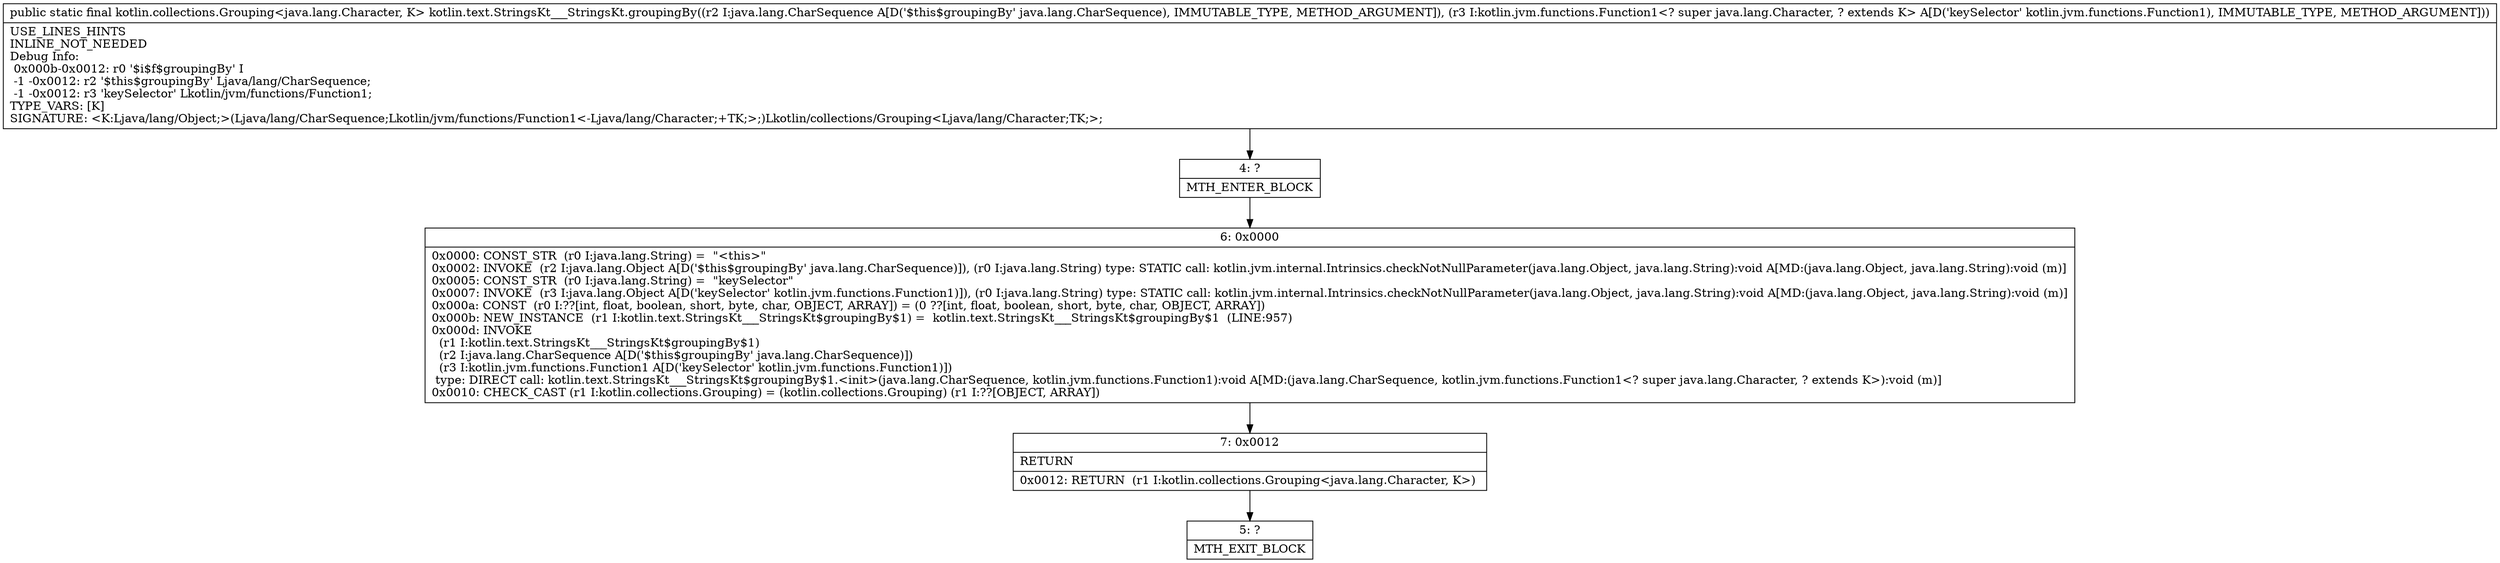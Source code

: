 digraph "CFG forkotlin.text.StringsKt___StringsKt.groupingBy(Ljava\/lang\/CharSequence;Lkotlin\/jvm\/functions\/Function1;)Lkotlin\/collections\/Grouping;" {
Node_4 [shape=record,label="{4\:\ ?|MTH_ENTER_BLOCK\l}"];
Node_6 [shape=record,label="{6\:\ 0x0000|0x0000: CONST_STR  (r0 I:java.lang.String) =  \"\<this\>\" \l0x0002: INVOKE  (r2 I:java.lang.Object A[D('$this$groupingBy' java.lang.CharSequence)]), (r0 I:java.lang.String) type: STATIC call: kotlin.jvm.internal.Intrinsics.checkNotNullParameter(java.lang.Object, java.lang.String):void A[MD:(java.lang.Object, java.lang.String):void (m)]\l0x0005: CONST_STR  (r0 I:java.lang.String) =  \"keySelector\" \l0x0007: INVOKE  (r3 I:java.lang.Object A[D('keySelector' kotlin.jvm.functions.Function1)]), (r0 I:java.lang.String) type: STATIC call: kotlin.jvm.internal.Intrinsics.checkNotNullParameter(java.lang.Object, java.lang.String):void A[MD:(java.lang.Object, java.lang.String):void (m)]\l0x000a: CONST  (r0 I:??[int, float, boolean, short, byte, char, OBJECT, ARRAY]) = (0 ??[int, float, boolean, short, byte, char, OBJECT, ARRAY]) \l0x000b: NEW_INSTANCE  (r1 I:kotlin.text.StringsKt___StringsKt$groupingBy$1) =  kotlin.text.StringsKt___StringsKt$groupingBy$1  (LINE:957)\l0x000d: INVOKE  \l  (r1 I:kotlin.text.StringsKt___StringsKt$groupingBy$1)\l  (r2 I:java.lang.CharSequence A[D('$this$groupingBy' java.lang.CharSequence)])\l  (r3 I:kotlin.jvm.functions.Function1 A[D('keySelector' kotlin.jvm.functions.Function1)])\l type: DIRECT call: kotlin.text.StringsKt___StringsKt$groupingBy$1.\<init\>(java.lang.CharSequence, kotlin.jvm.functions.Function1):void A[MD:(java.lang.CharSequence, kotlin.jvm.functions.Function1\<? super java.lang.Character, ? extends K\>):void (m)]\l0x0010: CHECK_CAST (r1 I:kotlin.collections.Grouping) = (kotlin.collections.Grouping) (r1 I:??[OBJECT, ARRAY]) \l}"];
Node_7 [shape=record,label="{7\:\ 0x0012|RETURN\l|0x0012: RETURN  (r1 I:kotlin.collections.Grouping\<java.lang.Character, K\>) \l}"];
Node_5 [shape=record,label="{5\:\ ?|MTH_EXIT_BLOCK\l}"];
MethodNode[shape=record,label="{public static final kotlin.collections.Grouping\<java.lang.Character, K\> kotlin.text.StringsKt___StringsKt.groupingBy((r2 I:java.lang.CharSequence A[D('$this$groupingBy' java.lang.CharSequence), IMMUTABLE_TYPE, METHOD_ARGUMENT]), (r3 I:kotlin.jvm.functions.Function1\<? super java.lang.Character, ? extends K\> A[D('keySelector' kotlin.jvm.functions.Function1), IMMUTABLE_TYPE, METHOD_ARGUMENT]))  | USE_LINES_HINTS\lINLINE_NOT_NEEDED\lDebug Info:\l  0x000b\-0x0012: r0 '$i$f$groupingBy' I\l  \-1 \-0x0012: r2 '$this$groupingBy' Ljava\/lang\/CharSequence;\l  \-1 \-0x0012: r3 'keySelector' Lkotlin\/jvm\/functions\/Function1;\lTYPE_VARS: [K]\lSIGNATURE: \<K:Ljava\/lang\/Object;\>(Ljava\/lang\/CharSequence;Lkotlin\/jvm\/functions\/Function1\<\-Ljava\/lang\/Character;+TK;\>;)Lkotlin\/collections\/Grouping\<Ljava\/lang\/Character;TK;\>;\l}"];
MethodNode -> Node_4;Node_4 -> Node_6;
Node_6 -> Node_7;
Node_7 -> Node_5;
}

